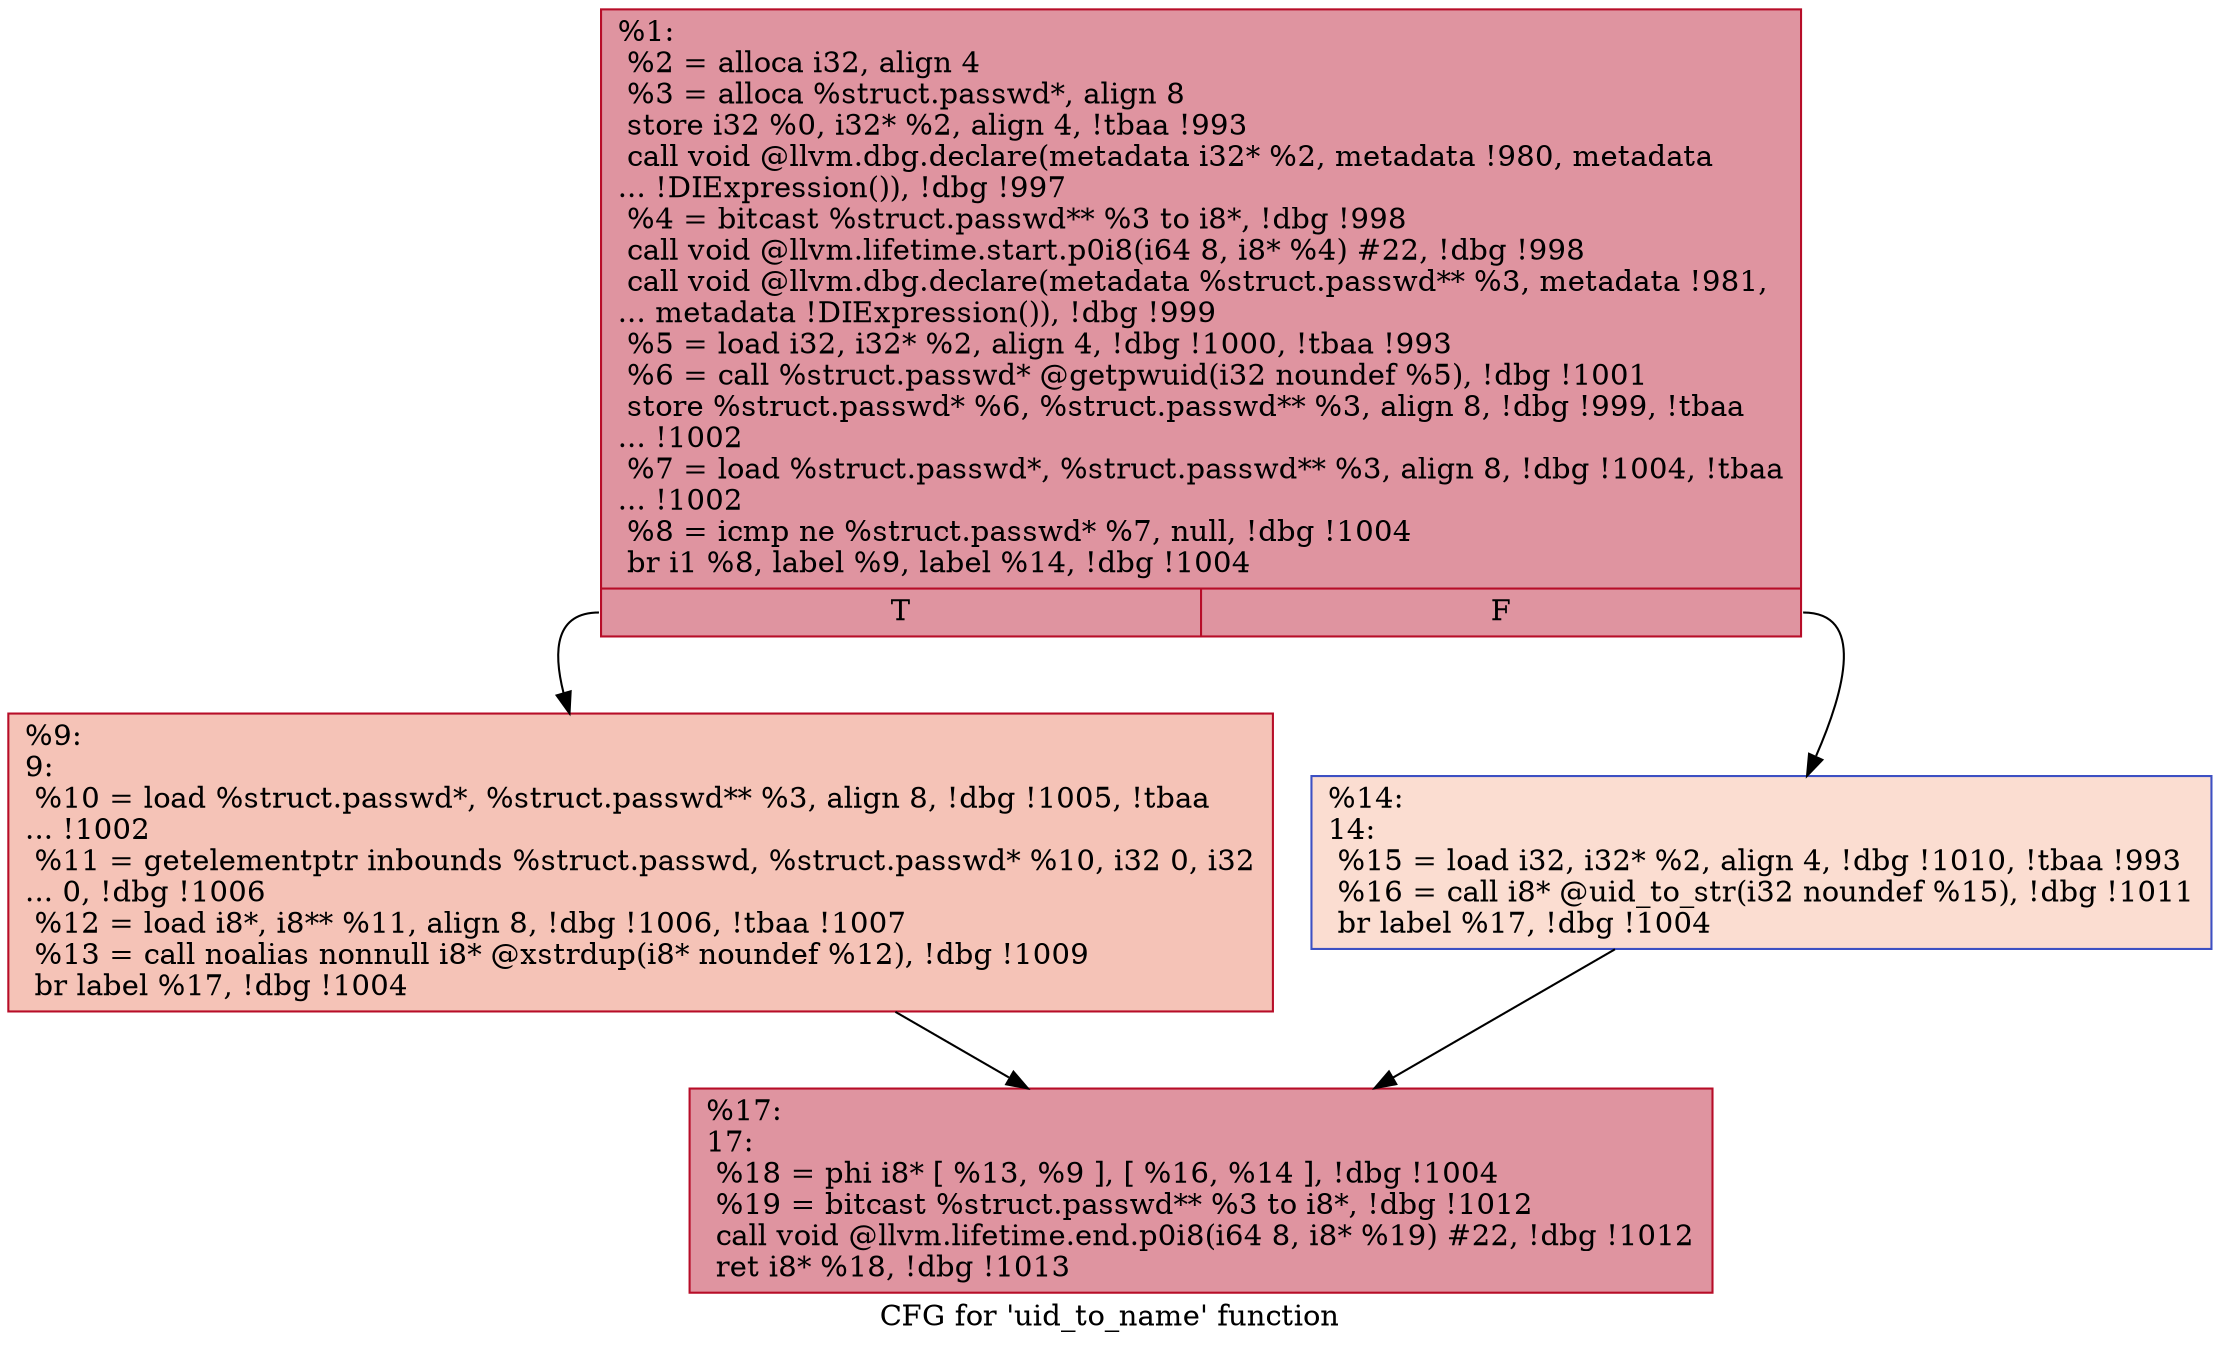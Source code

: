 digraph "CFG for 'uid_to_name' function" {
	label="CFG for 'uid_to_name' function";

	Node0x23374d0 [shape=record,color="#b70d28ff", style=filled, fillcolor="#b70d2870",label="{%1:\l  %2 = alloca i32, align 4\l  %3 = alloca %struct.passwd*, align 8\l  store i32 %0, i32* %2, align 4, !tbaa !993\l  call void @llvm.dbg.declare(metadata i32* %2, metadata !980, metadata\l... !DIExpression()), !dbg !997\l  %4 = bitcast %struct.passwd** %3 to i8*, !dbg !998\l  call void @llvm.lifetime.start.p0i8(i64 8, i8* %4) #22, !dbg !998\l  call void @llvm.dbg.declare(metadata %struct.passwd** %3, metadata !981,\l... metadata !DIExpression()), !dbg !999\l  %5 = load i32, i32* %2, align 4, !dbg !1000, !tbaa !993\l  %6 = call %struct.passwd* @getpwuid(i32 noundef %5), !dbg !1001\l  store %struct.passwd* %6, %struct.passwd** %3, align 8, !dbg !999, !tbaa\l... !1002\l  %7 = load %struct.passwd*, %struct.passwd** %3, align 8, !dbg !1004, !tbaa\l... !1002\l  %8 = icmp ne %struct.passwd* %7, null, !dbg !1004\l  br i1 %8, label %9, label %14, !dbg !1004\l|{<s0>T|<s1>F}}"];
	Node0x23374d0:s0 -> Node0x2338320;
	Node0x23374d0:s1 -> Node0x2338370;
	Node0x2338320 [shape=record,color="#b70d28ff", style=filled, fillcolor="#e8765c70",label="{%9:\l9:                                                \l  %10 = load %struct.passwd*, %struct.passwd** %3, align 8, !dbg !1005, !tbaa\l... !1002\l  %11 = getelementptr inbounds %struct.passwd, %struct.passwd* %10, i32 0, i32\l... 0, !dbg !1006\l  %12 = load i8*, i8** %11, align 8, !dbg !1006, !tbaa !1007\l  %13 = call noalias nonnull i8* @xstrdup(i8* noundef %12), !dbg !1009\l  br label %17, !dbg !1004\l}"];
	Node0x2338320 -> Node0x23383c0;
	Node0x2338370 [shape=record,color="#3d50c3ff", style=filled, fillcolor="#f7b39670",label="{%14:\l14:                                               \l  %15 = load i32, i32* %2, align 4, !dbg !1010, !tbaa !993\l  %16 = call i8* @uid_to_str(i32 noundef %15), !dbg !1011\l  br label %17, !dbg !1004\l}"];
	Node0x2338370 -> Node0x23383c0;
	Node0x23383c0 [shape=record,color="#b70d28ff", style=filled, fillcolor="#b70d2870",label="{%17:\l17:                                               \l  %18 = phi i8* [ %13, %9 ], [ %16, %14 ], !dbg !1004\l  %19 = bitcast %struct.passwd** %3 to i8*, !dbg !1012\l  call void @llvm.lifetime.end.p0i8(i64 8, i8* %19) #22, !dbg !1012\l  ret i8* %18, !dbg !1013\l}"];
}
